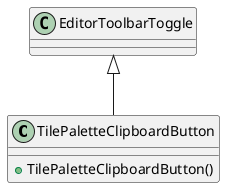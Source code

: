 @startuml
class TilePaletteClipboardButton {
    + TilePaletteClipboardButton()
}
EditorToolbarToggle <|-- TilePaletteClipboardButton
@enduml
